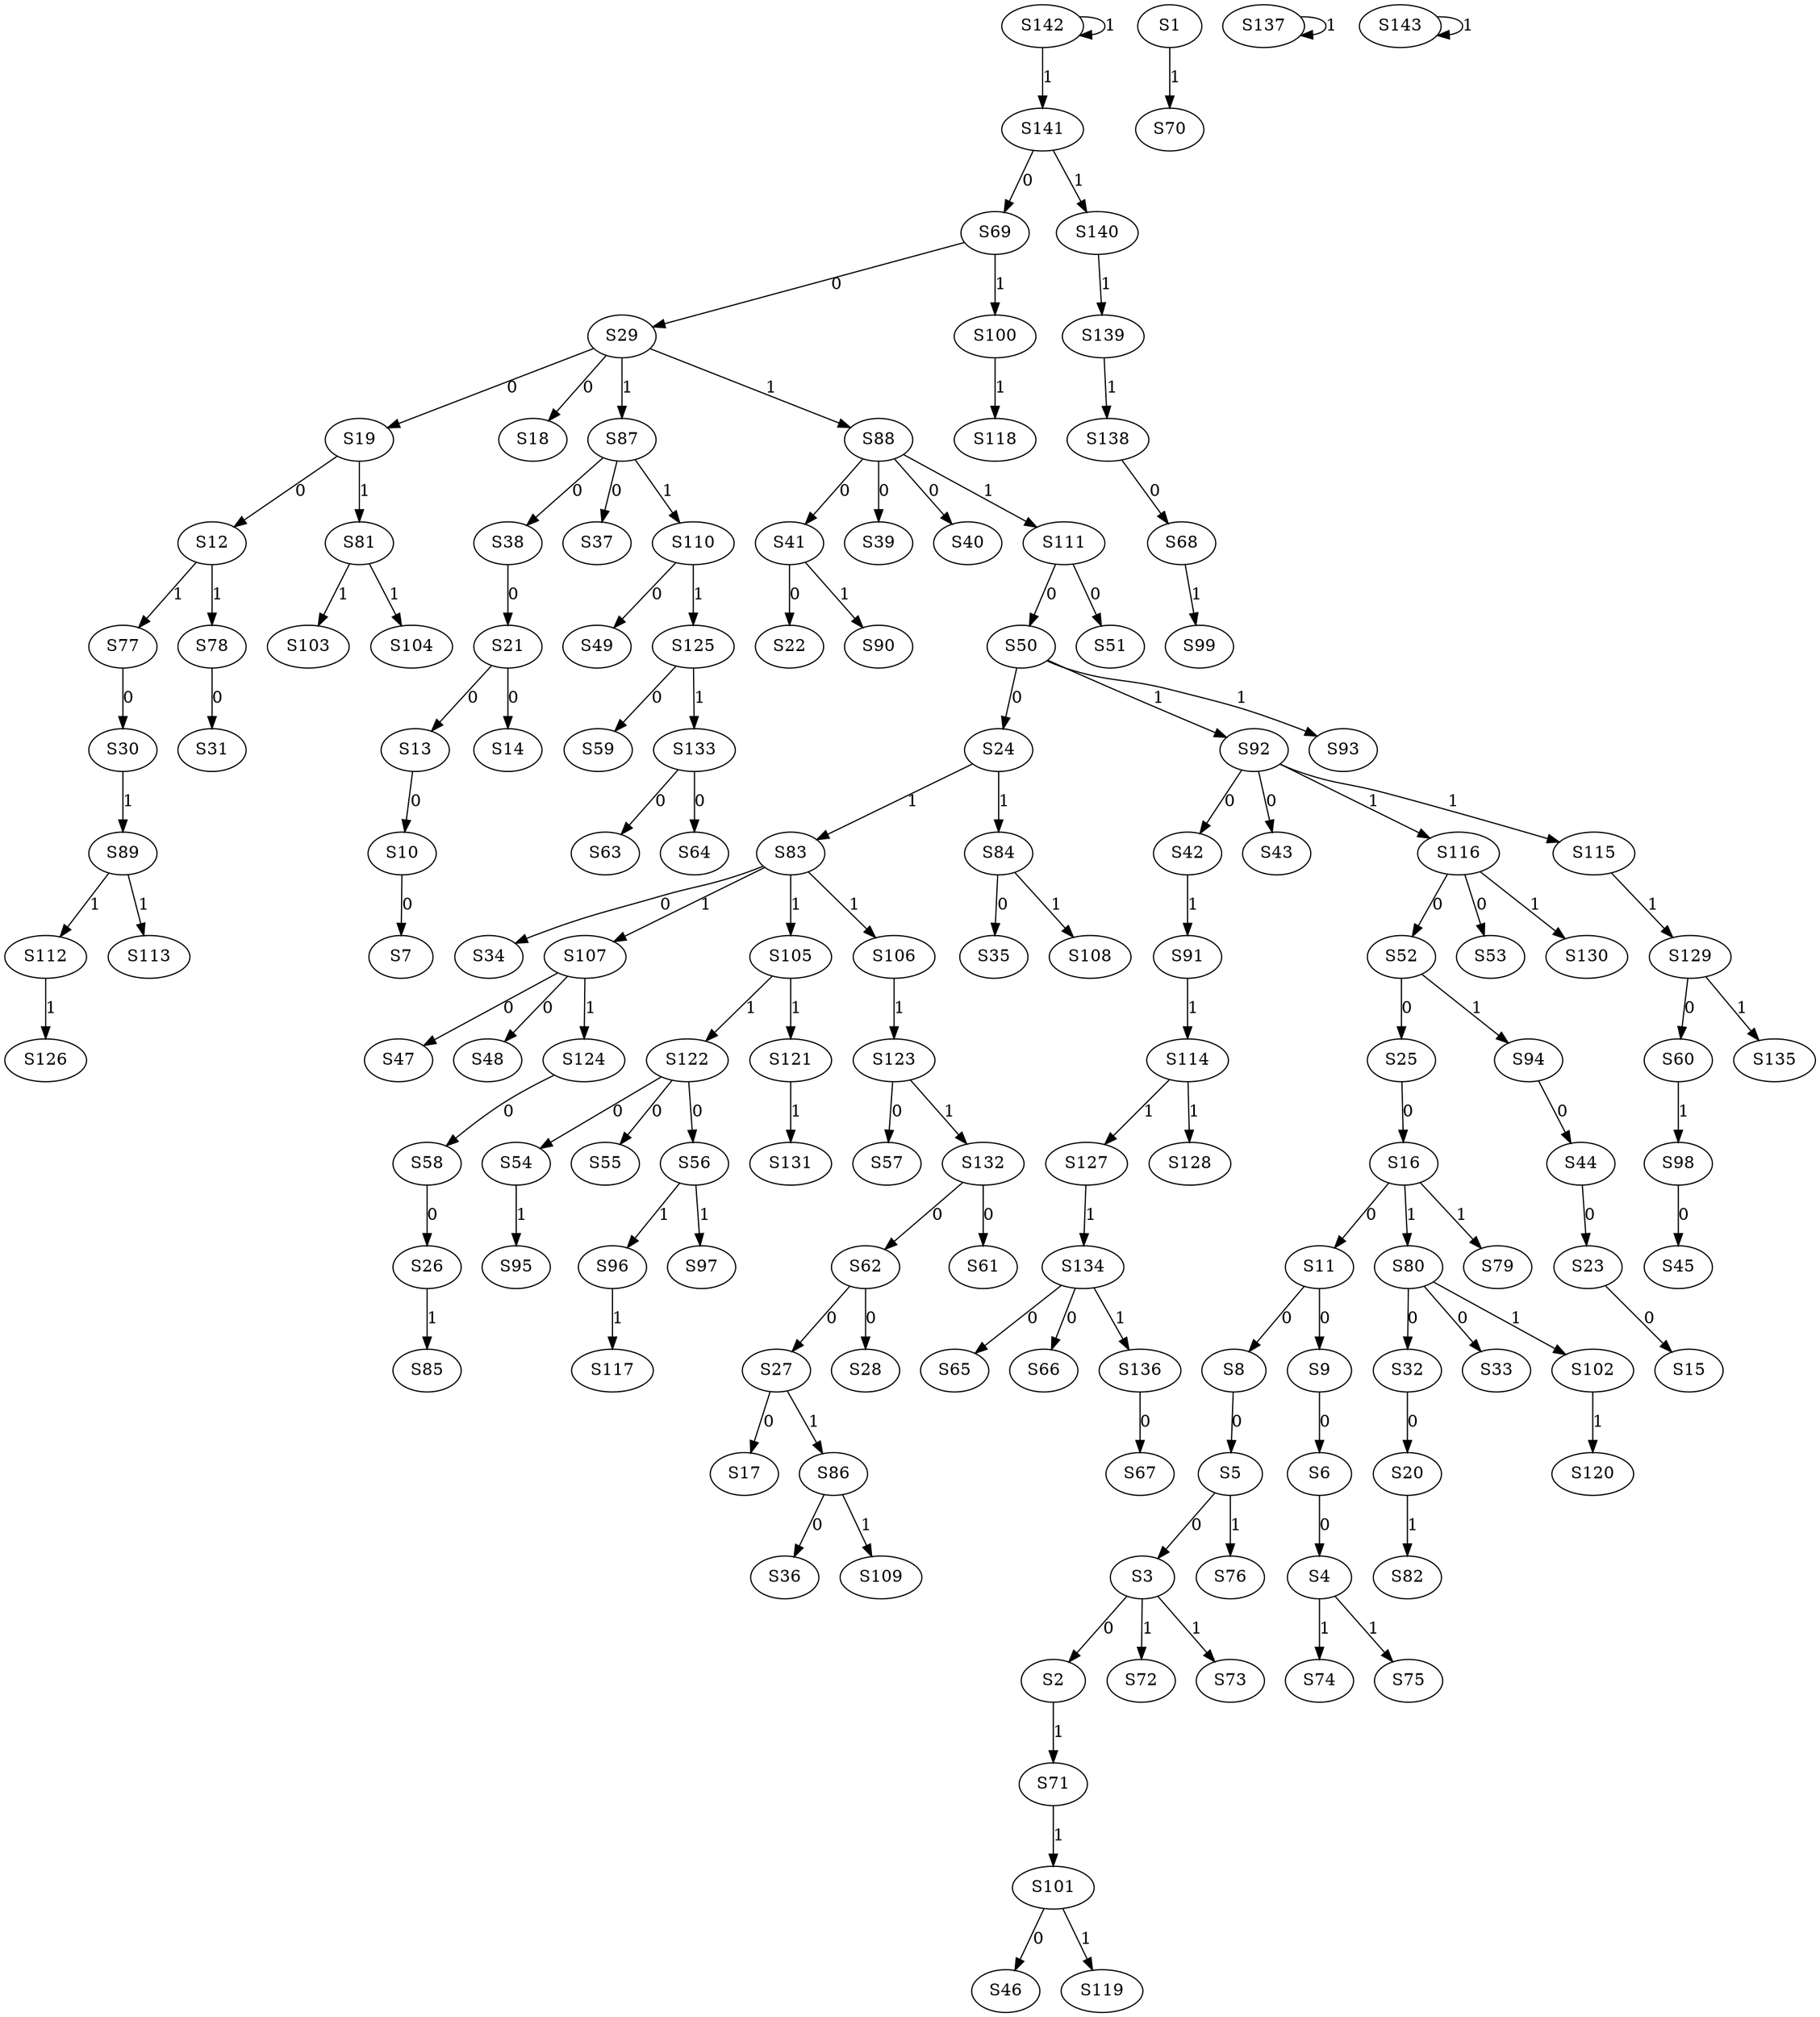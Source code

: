 strict digraph {
	S3 -> S2 [ label = 0 ];
	S5 -> S3 [ label = 0 ];
	S6 -> S4 [ label = 0 ];
	S8 -> S5 [ label = 0 ];
	S9 -> S6 [ label = 0 ];
	S10 -> S7 [ label = 0 ];
	S11 -> S8 [ label = 0 ];
	S11 -> S9 [ label = 0 ];
	S13 -> S10 [ label = 0 ];
	S16 -> S11 [ label = 0 ];
	S19 -> S12 [ label = 0 ];
	S21 -> S13 [ label = 0 ];
	S21 -> S14 [ label = 0 ];
	S23 -> S15 [ label = 0 ];
	S25 -> S16 [ label = 0 ];
	S27 -> S17 [ label = 0 ];
	S29 -> S18 [ label = 0 ];
	S29 -> S19 [ label = 0 ];
	S32 -> S20 [ label = 0 ];
	S38 -> S21 [ label = 0 ];
	S41 -> S22 [ label = 0 ];
	S44 -> S23 [ label = 0 ];
	S50 -> S24 [ label = 0 ];
	S52 -> S25 [ label = 0 ];
	S58 -> S26 [ label = 0 ];
	S62 -> S27 [ label = 0 ];
	S62 -> S28 [ label = 0 ];
	S69 -> S29 [ label = 0 ];
	S77 -> S30 [ label = 0 ];
	S78 -> S31 [ label = 0 ];
	S80 -> S32 [ label = 0 ];
	S80 -> S33 [ label = 0 ];
	S83 -> S34 [ label = 0 ];
	S84 -> S35 [ label = 0 ];
	S86 -> S36 [ label = 0 ];
	S87 -> S37 [ label = 0 ];
	S87 -> S38 [ label = 0 ];
	S88 -> S39 [ label = 0 ];
	S88 -> S40 [ label = 0 ];
	S88 -> S41 [ label = 0 ];
	S92 -> S42 [ label = 0 ];
	S92 -> S43 [ label = 0 ];
	S94 -> S44 [ label = 0 ];
	S98 -> S45 [ label = 0 ];
	S101 -> S46 [ label = 0 ];
	S107 -> S47 [ label = 0 ];
	S107 -> S48 [ label = 0 ];
	S110 -> S49 [ label = 0 ];
	S111 -> S50 [ label = 0 ];
	S111 -> S51 [ label = 0 ];
	S116 -> S52 [ label = 0 ];
	S116 -> S53 [ label = 0 ];
	S122 -> S54 [ label = 0 ];
	S122 -> S55 [ label = 0 ];
	S122 -> S56 [ label = 0 ];
	S123 -> S57 [ label = 0 ];
	S124 -> S58 [ label = 0 ];
	S125 -> S59 [ label = 0 ];
	S129 -> S60 [ label = 0 ];
	S132 -> S61 [ label = 0 ];
	S132 -> S62 [ label = 0 ];
	S133 -> S63 [ label = 0 ];
	S133 -> S64 [ label = 0 ];
	S134 -> S65 [ label = 0 ];
	S134 -> S66 [ label = 0 ];
	S136 -> S67 [ label = 0 ];
	S138 -> S68 [ label = 0 ];
	S141 -> S69 [ label = 0 ];
	S1 -> S70 [ label = 1 ];
	S2 -> S71 [ label = 1 ];
	S3 -> S72 [ label = 1 ];
	S3 -> S73 [ label = 1 ];
	S4 -> S74 [ label = 1 ];
	S4 -> S75 [ label = 1 ];
	S5 -> S76 [ label = 1 ];
	S12 -> S77 [ label = 1 ];
	S12 -> S78 [ label = 1 ];
	S16 -> S79 [ label = 1 ];
	S16 -> S80 [ label = 1 ];
	S19 -> S81 [ label = 1 ];
	S20 -> S82 [ label = 1 ];
	S24 -> S83 [ label = 1 ];
	S24 -> S84 [ label = 1 ];
	S26 -> S85 [ label = 1 ];
	S27 -> S86 [ label = 1 ];
	S29 -> S87 [ label = 1 ];
	S29 -> S88 [ label = 1 ];
	S30 -> S89 [ label = 1 ];
	S41 -> S90 [ label = 1 ];
	S42 -> S91 [ label = 1 ];
	S50 -> S92 [ label = 1 ];
	S50 -> S93 [ label = 1 ];
	S52 -> S94 [ label = 1 ];
	S54 -> S95 [ label = 1 ];
	S56 -> S96 [ label = 1 ];
	S56 -> S97 [ label = 1 ];
	S60 -> S98 [ label = 1 ];
	S68 -> S99 [ label = 1 ];
	S69 -> S100 [ label = 1 ];
	S71 -> S101 [ label = 1 ];
	S80 -> S102 [ label = 1 ];
	S81 -> S103 [ label = 1 ];
	S81 -> S104 [ label = 1 ];
	S83 -> S105 [ label = 1 ];
	S83 -> S106 [ label = 1 ];
	S83 -> S107 [ label = 1 ];
	S84 -> S108 [ label = 1 ];
	S86 -> S109 [ label = 1 ];
	S87 -> S110 [ label = 1 ];
	S88 -> S111 [ label = 1 ];
	S89 -> S112 [ label = 1 ];
	S89 -> S113 [ label = 1 ];
	S91 -> S114 [ label = 1 ];
	S92 -> S115 [ label = 1 ];
	S92 -> S116 [ label = 1 ];
	S96 -> S117 [ label = 1 ];
	S100 -> S118 [ label = 1 ];
	S101 -> S119 [ label = 1 ];
	S102 -> S120 [ label = 1 ];
	S105 -> S121 [ label = 1 ];
	S105 -> S122 [ label = 1 ];
	S106 -> S123 [ label = 1 ];
	S107 -> S124 [ label = 1 ];
	S110 -> S125 [ label = 1 ];
	S112 -> S126 [ label = 1 ];
	S114 -> S127 [ label = 1 ];
	S114 -> S128 [ label = 1 ];
	S115 -> S129 [ label = 1 ];
	S116 -> S130 [ label = 1 ];
	S121 -> S131 [ label = 1 ];
	S123 -> S132 [ label = 1 ];
	S125 -> S133 [ label = 1 ];
	S127 -> S134 [ label = 1 ];
	S129 -> S135 [ label = 1 ];
	S134 -> S136 [ label = 1 ];
	S137 -> S137 [ label = 1 ];
	S139 -> S138 [ label = 1 ];
	S140 -> S139 [ label = 1 ];
	S141 -> S140 [ label = 1 ];
	S142 -> S141 [ label = 1 ];
	S142 -> S142 [ label = 1 ];
	S143 -> S143 [ label = 1 ];
}